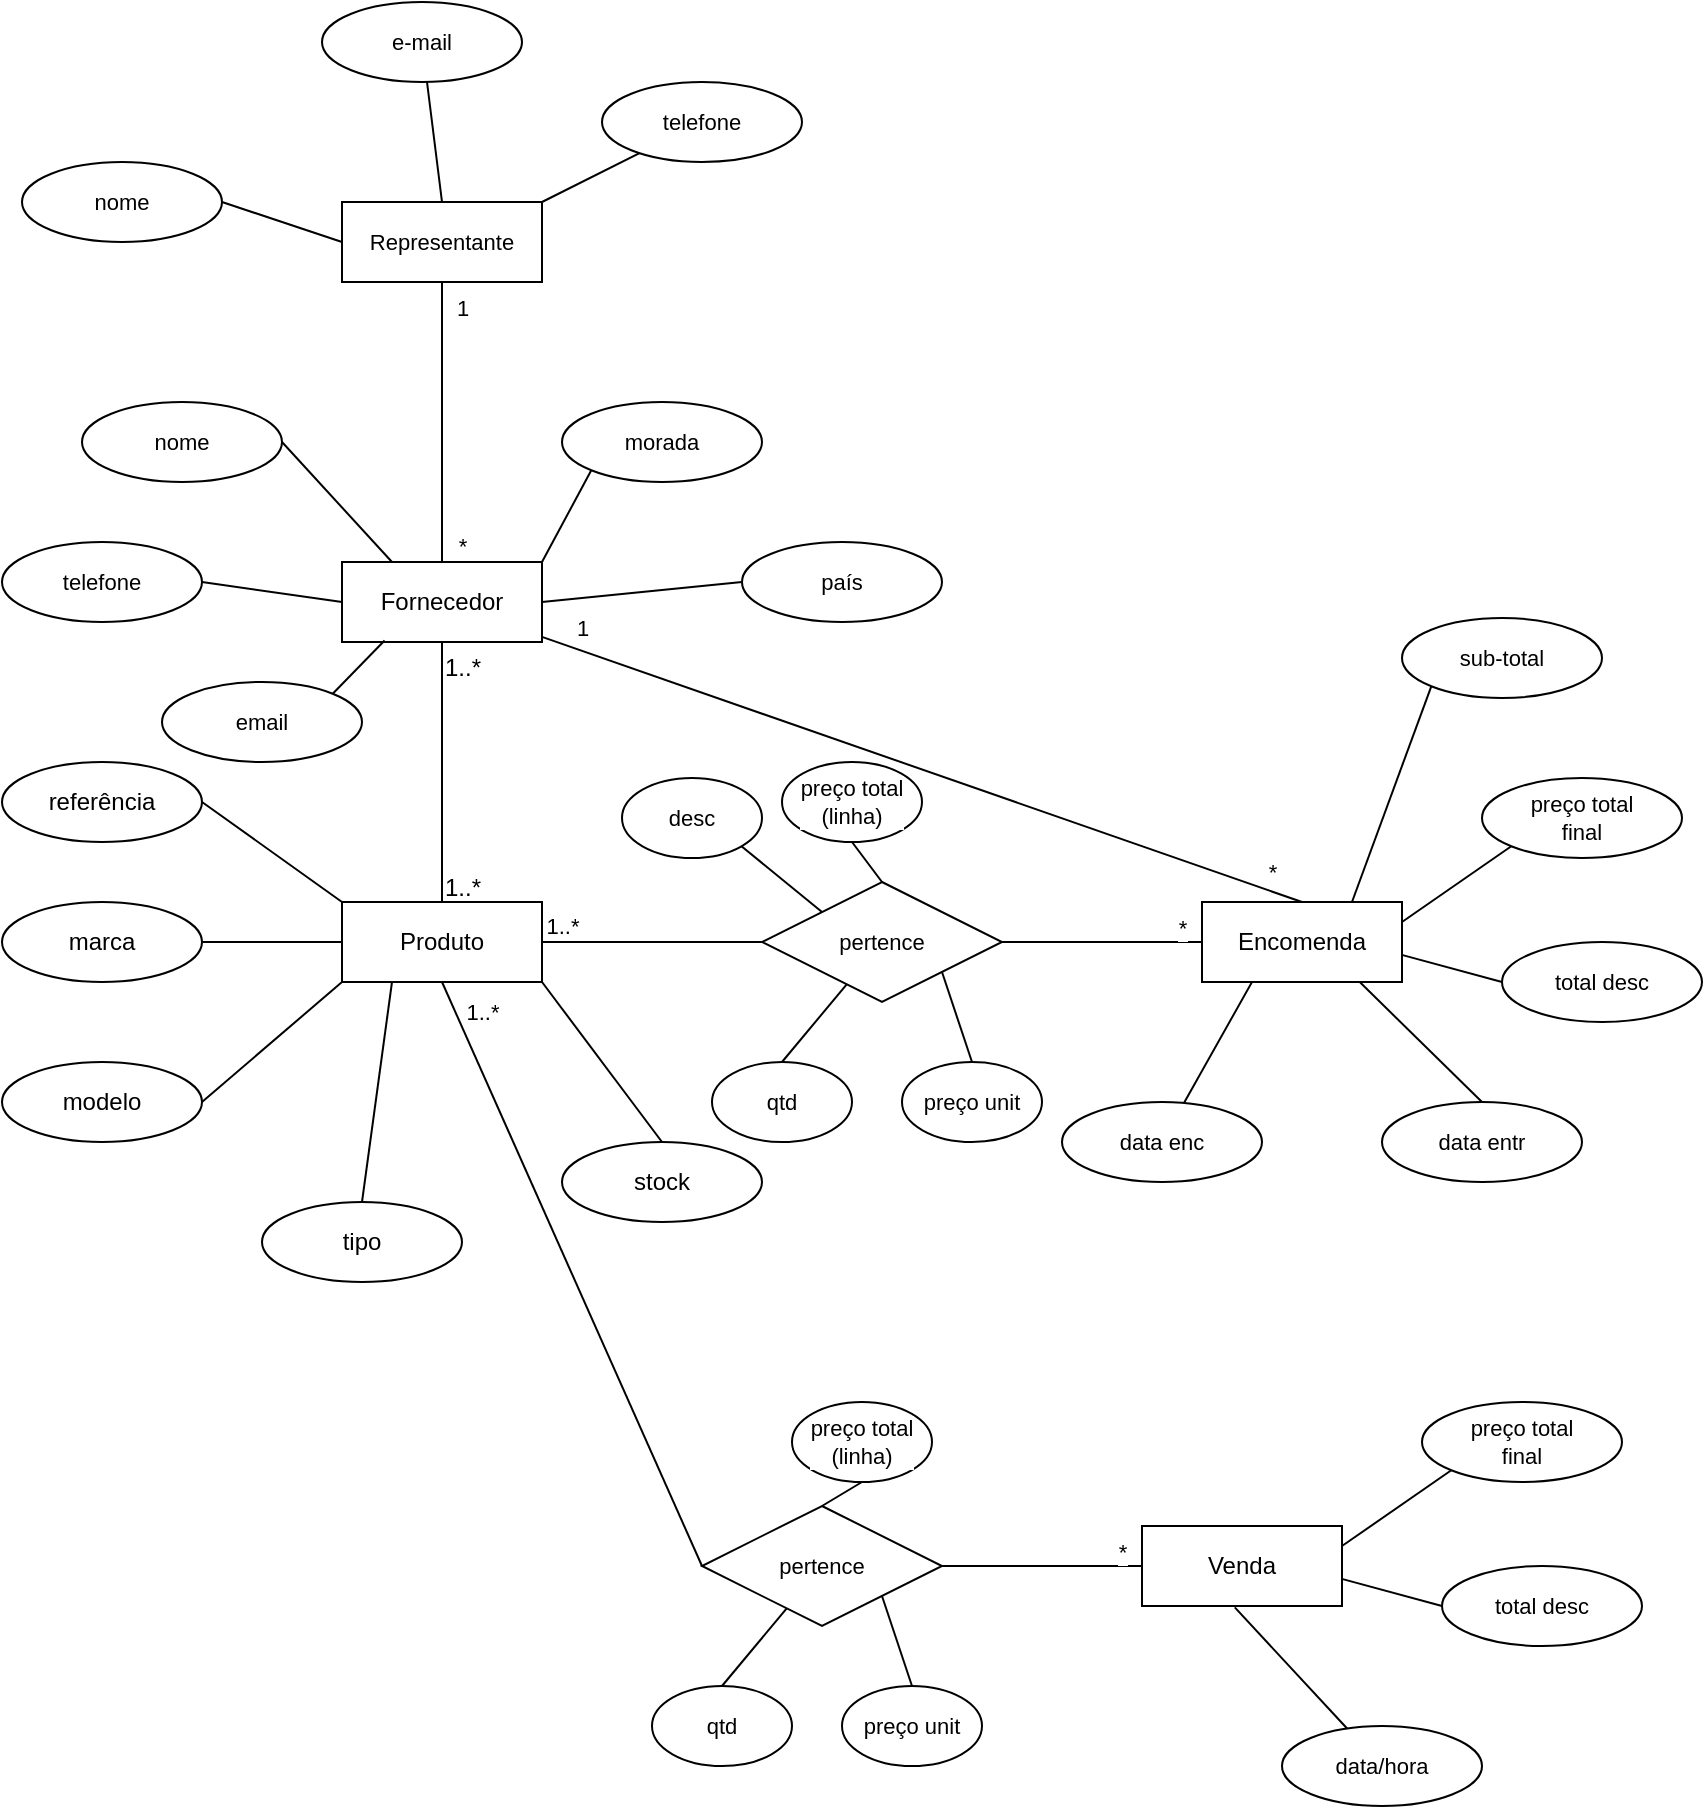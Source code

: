 <mxfile version="23.1.7" type="device">
  <diagram name="Page-1" id="GeEnZaO9FzycQNJALvVD">
    <mxGraphModel dx="1050" dy="1622" grid="1" gridSize="10" guides="1" tooltips="1" connect="1" arrows="1" fold="1" page="1" pageScale="1" pageWidth="850" pageHeight="1100" math="0" shadow="0">
      <root>
        <mxCell id="0" />
        <mxCell id="1" parent="0" />
        <mxCell id="zVkUsoVU_v7CgqDMl3G1-91" style="edgeStyle=none;rounded=0;orthogonalLoop=1;jettySize=auto;html=1;entryX=0.5;entryY=0;entryDx=0;entryDy=0;strokeColor=default;align=center;verticalAlign=middle;fontFamily=Helvetica;fontSize=11;fontColor=default;labelBackgroundColor=default;endArrow=none;endFill=0;" parent="1" source="zVkUsoVU_v7CgqDMl3G1-2" target="zVkUsoVU_v7CgqDMl3G1-3" edge="1">
          <mxGeometry relative="1" as="geometry" />
        </mxCell>
        <mxCell id="zVkUsoVU_v7CgqDMl3G1-2" value="Fornecedor" style="whiteSpace=wrap;html=1;align=center;" parent="1" vertex="1">
          <mxGeometry x="270" y="260" width="100" height="40" as="geometry" />
        </mxCell>
        <mxCell id="zVkUsoVU_v7CgqDMl3G1-3" value="Encomenda" style="whiteSpace=wrap;html=1;align=center;" parent="1" vertex="1">
          <mxGeometry x="700" y="430" width="100" height="40" as="geometry" />
        </mxCell>
        <mxCell id="zVkUsoVU_v7CgqDMl3G1-49" style="edgeStyle=none;rounded=0;orthogonalLoop=1;jettySize=auto;html=1;entryX=0;entryY=0.5;entryDx=0;entryDy=0;strokeColor=default;align=center;verticalAlign=middle;fontFamily=Helvetica;fontSize=11;fontColor=default;labelBackgroundColor=default;endArrow=none;endFill=0;" parent="1" source="zVkUsoVU_v7CgqDMl3G1-4" target="zVkUsoVU_v7CgqDMl3G1-48" edge="1">
          <mxGeometry relative="1" as="geometry" />
        </mxCell>
        <mxCell id="zVkUsoVU_v7CgqDMl3G1-4" value="Produto" style="whiteSpace=wrap;html=1;align=center;" parent="1" vertex="1">
          <mxGeometry x="270" y="430" width="100" height="40" as="geometry" />
        </mxCell>
        <mxCell id="zVkUsoVU_v7CgqDMl3G1-5" value="" style="endArrow=none;html=1;rounded=0;exitX=0.5;exitY=1;exitDx=0;exitDy=0;entryX=0.5;entryY=0;entryDx=0;entryDy=0;" parent="1" source="zVkUsoVU_v7CgqDMl3G1-2" target="zVkUsoVU_v7CgqDMl3G1-4" edge="1">
          <mxGeometry relative="1" as="geometry">
            <mxPoint x="490" y="310" as="sourcePoint" />
            <mxPoint x="650" y="310" as="targetPoint" />
          </mxGeometry>
        </mxCell>
        <mxCell id="zVkUsoVU_v7CgqDMl3G1-6" value="1..*" style="text;html=1;align=center;verticalAlign=middle;resizable=0;points=[];autosize=1;strokeColor=none;fillColor=none;" parent="1" vertex="1">
          <mxGeometry x="310" y="298" width="40" height="30" as="geometry" />
        </mxCell>
        <mxCell id="zVkUsoVU_v7CgqDMl3G1-7" value="1..*" style="text;html=1;align=center;verticalAlign=middle;resizable=0;points=[];autosize=1;strokeColor=none;fillColor=none;" parent="1" vertex="1">
          <mxGeometry x="310" y="408" width="40" height="30" as="geometry" />
        </mxCell>
        <mxCell id="zVkUsoVU_v7CgqDMl3G1-14" style="rounded=0;orthogonalLoop=1;jettySize=auto;html=1;exitX=1;exitY=0.5;exitDx=0;exitDy=0;endArrow=none;endFill=0;entryX=0;entryY=0;entryDx=0;entryDy=0;" parent="1" source="zVkUsoVU_v7CgqDMl3G1-8" target="zVkUsoVU_v7CgqDMl3G1-4" edge="1">
          <mxGeometry relative="1" as="geometry">
            <mxPoint x="240" y="450" as="targetPoint" />
          </mxGeometry>
        </mxCell>
        <mxCell id="zVkUsoVU_v7CgqDMl3G1-8" value="referência" style="ellipse;whiteSpace=wrap;html=1;align=center;" parent="1" vertex="1">
          <mxGeometry x="100" y="360" width="100" height="40" as="geometry" />
        </mxCell>
        <mxCell id="zVkUsoVU_v7CgqDMl3G1-19" style="edgeStyle=none;rounded=0;orthogonalLoop=1;jettySize=auto;html=1;entryX=0;entryY=0.5;entryDx=0;entryDy=0;strokeColor=default;align=center;verticalAlign=middle;fontFamily=Helvetica;fontSize=11;fontColor=default;labelBackgroundColor=default;endArrow=none;endFill=0;" parent="1" source="zVkUsoVU_v7CgqDMl3G1-9" target="zVkUsoVU_v7CgqDMl3G1-4" edge="1">
          <mxGeometry relative="1" as="geometry" />
        </mxCell>
        <mxCell id="zVkUsoVU_v7CgqDMl3G1-9" value="marca" style="ellipse;whiteSpace=wrap;html=1;align=center;" parent="1" vertex="1">
          <mxGeometry x="100" y="430" width="100" height="40" as="geometry" />
        </mxCell>
        <mxCell id="zVkUsoVU_v7CgqDMl3G1-20" style="edgeStyle=none;rounded=0;orthogonalLoop=1;jettySize=auto;html=1;exitX=1;exitY=0.5;exitDx=0;exitDy=0;entryX=0;entryY=1;entryDx=0;entryDy=0;strokeColor=default;align=center;verticalAlign=middle;fontFamily=Helvetica;fontSize=11;fontColor=default;labelBackgroundColor=default;endArrow=none;endFill=0;" parent="1" source="zVkUsoVU_v7CgqDMl3G1-10" target="zVkUsoVU_v7CgqDMl3G1-4" edge="1">
          <mxGeometry relative="1" as="geometry" />
        </mxCell>
        <mxCell id="zVkUsoVU_v7CgqDMl3G1-10" value="modelo" style="ellipse;whiteSpace=wrap;html=1;align=center;" parent="1" vertex="1">
          <mxGeometry x="100" y="510" width="100" height="40" as="geometry" />
        </mxCell>
        <mxCell id="zVkUsoVU_v7CgqDMl3G1-21" style="edgeStyle=none;rounded=0;orthogonalLoop=1;jettySize=auto;html=1;exitX=0.5;exitY=0;exitDx=0;exitDy=0;entryX=0.25;entryY=1;entryDx=0;entryDy=0;strokeColor=default;align=center;verticalAlign=middle;fontFamily=Helvetica;fontSize=11;fontColor=default;labelBackgroundColor=default;endArrow=none;endFill=0;" parent="1" source="zVkUsoVU_v7CgqDMl3G1-11" target="zVkUsoVU_v7CgqDMl3G1-4" edge="1">
          <mxGeometry relative="1" as="geometry" />
        </mxCell>
        <mxCell id="zVkUsoVU_v7CgqDMl3G1-11" value="tipo" style="ellipse;whiteSpace=wrap;html=1;align=center;" parent="1" vertex="1">
          <mxGeometry x="230" y="580" width="100" height="40" as="geometry" />
        </mxCell>
        <mxCell id="zVkUsoVU_v7CgqDMl3G1-22" style="edgeStyle=none;rounded=0;orthogonalLoop=1;jettySize=auto;html=1;exitX=0.5;exitY=0;exitDx=0;exitDy=0;entryX=1;entryY=1;entryDx=0;entryDy=0;strokeColor=default;align=center;verticalAlign=middle;fontFamily=Helvetica;fontSize=11;fontColor=default;labelBackgroundColor=default;endArrow=none;endFill=0;" parent="1" source="zVkUsoVU_v7CgqDMl3G1-13" target="zVkUsoVU_v7CgqDMl3G1-4" edge="1">
          <mxGeometry relative="1" as="geometry" />
        </mxCell>
        <mxCell id="zVkUsoVU_v7CgqDMl3G1-13" value="stock" style="ellipse;whiteSpace=wrap;html=1;align=center;" parent="1" vertex="1">
          <mxGeometry x="380" y="550" width="100" height="40" as="geometry" />
        </mxCell>
        <mxCell id="zVkUsoVU_v7CgqDMl3G1-26" style="edgeStyle=none;rounded=0;orthogonalLoop=1;jettySize=auto;html=1;exitX=1;exitY=0.5;exitDx=0;exitDy=0;entryX=0.25;entryY=0;entryDx=0;entryDy=0;strokeColor=default;align=center;verticalAlign=middle;fontFamily=Helvetica;fontSize=11;fontColor=default;labelBackgroundColor=default;endArrow=none;endFill=0;" parent="1" source="zVkUsoVU_v7CgqDMl3G1-23" target="zVkUsoVU_v7CgqDMl3G1-2" edge="1">
          <mxGeometry relative="1" as="geometry" />
        </mxCell>
        <mxCell id="zVkUsoVU_v7CgqDMl3G1-23" value="nome" style="ellipse;whiteSpace=wrap;html=1;align=center;fontFamily=Helvetica;fontSize=11;fontColor=default;labelBackgroundColor=default;" parent="1" vertex="1">
          <mxGeometry x="140" y="180" width="100" height="40" as="geometry" />
        </mxCell>
        <mxCell id="zVkUsoVU_v7CgqDMl3G1-27" style="edgeStyle=none;rounded=0;orthogonalLoop=1;jettySize=auto;html=1;exitX=1;exitY=0.5;exitDx=0;exitDy=0;entryX=0;entryY=0.5;entryDx=0;entryDy=0;strokeColor=default;align=center;verticalAlign=middle;fontFamily=Helvetica;fontSize=11;fontColor=default;labelBackgroundColor=default;endArrow=none;endFill=0;" parent="1" source="zVkUsoVU_v7CgqDMl3G1-24" target="zVkUsoVU_v7CgqDMl3G1-2" edge="1">
          <mxGeometry relative="1" as="geometry" />
        </mxCell>
        <mxCell id="zVkUsoVU_v7CgqDMl3G1-24" value="telefone" style="ellipse;whiteSpace=wrap;html=1;align=center;fontFamily=Helvetica;fontSize=11;fontColor=default;labelBackgroundColor=default;" parent="1" vertex="1">
          <mxGeometry x="100" y="250" width="100" height="40" as="geometry" />
        </mxCell>
        <mxCell id="zVkUsoVU_v7CgqDMl3G1-25" value="email" style="ellipse;whiteSpace=wrap;html=1;align=center;fontFamily=Helvetica;fontSize=11;fontColor=default;labelBackgroundColor=default;" parent="1" vertex="1">
          <mxGeometry x="180" y="320" width="100" height="40" as="geometry" />
        </mxCell>
        <mxCell id="zVkUsoVU_v7CgqDMl3G1-28" style="edgeStyle=none;rounded=0;orthogonalLoop=1;jettySize=auto;html=1;exitX=1;exitY=0;exitDx=0;exitDy=0;entryX=0.213;entryY=0.982;entryDx=0;entryDy=0;entryPerimeter=0;strokeColor=default;align=center;verticalAlign=middle;fontFamily=Helvetica;fontSize=11;fontColor=default;labelBackgroundColor=default;endArrow=none;endFill=0;" parent="1" source="zVkUsoVU_v7CgqDMl3G1-25" target="zVkUsoVU_v7CgqDMl3G1-2" edge="1">
          <mxGeometry relative="1" as="geometry" />
        </mxCell>
        <mxCell id="zVkUsoVU_v7CgqDMl3G1-32" style="edgeStyle=none;rounded=0;orthogonalLoop=1;jettySize=auto;html=1;exitX=0;exitY=1;exitDx=0;exitDy=0;entryX=1;entryY=0;entryDx=0;entryDy=0;strokeColor=default;align=center;verticalAlign=middle;fontFamily=Helvetica;fontSize=11;fontColor=default;labelBackgroundColor=default;endArrow=none;endFill=0;" parent="1" source="zVkUsoVU_v7CgqDMl3G1-29" target="zVkUsoVU_v7CgqDMl3G1-2" edge="1">
          <mxGeometry relative="1" as="geometry" />
        </mxCell>
        <mxCell id="zVkUsoVU_v7CgqDMl3G1-29" value="morada" style="ellipse;whiteSpace=wrap;html=1;align=center;fontFamily=Helvetica;fontSize=11;fontColor=default;labelBackgroundColor=default;" parent="1" vertex="1">
          <mxGeometry x="380" y="180" width="100" height="40" as="geometry" />
        </mxCell>
        <mxCell id="zVkUsoVU_v7CgqDMl3G1-31" style="edgeStyle=none;rounded=0;orthogonalLoop=1;jettySize=auto;html=1;exitX=0;exitY=0.5;exitDx=0;exitDy=0;entryX=1;entryY=0.5;entryDx=0;entryDy=0;strokeColor=default;align=center;verticalAlign=middle;fontFamily=Helvetica;fontSize=11;fontColor=default;labelBackgroundColor=default;endArrow=none;endFill=0;" parent="1" source="zVkUsoVU_v7CgqDMl3G1-30" target="zVkUsoVU_v7CgqDMl3G1-2" edge="1">
          <mxGeometry relative="1" as="geometry" />
        </mxCell>
        <mxCell id="zVkUsoVU_v7CgqDMl3G1-30" value="país" style="ellipse;whiteSpace=wrap;html=1;align=center;fontFamily=Helvetica;fontSize=11;fontColor=default;labelBackgroundColor=default;" parent="1" vertex="1">
          <mxGeometry x="470" y="250" width="100" height="40" as="geometry" />
        </mxCell>
        <mxCell id="zVkUsoVU_v7CgqDMl3G1-35" style="edgeStyle=none;rounded=0;orthogonalLoop=1;jettySize=auto;html=1;exitX=0.5;exitY=1;exitDx=0;exitDy=0;entryX=0.5;entryY=0;entryDx=0;entryDy=0;strokeColor=default;align=center;verticalAlign=middle;fontFamily=Helvetica;fontSize=11;fontColor=default;labelBackgroundColor=default;endArrow=none;endFill=0;" parent="1" source="zVkUsoVU_v7CgqDMl3G1-33" target="zVkUsoVU_v7CgqDMl3G1-2" edge="1">
          <mxGeometry relative="1" as="geometry" />
        </mxCell>
        <mxCell id="zVkUsoVU_v7CgqDMl3G1-33" value="Representante" style="whiteSpace=wrap;html=1;align=center;fontFamily=Helvetica;fontSize=11;fontColor=default;labelBackgroundColor=default;" parent="1" vertex="1">
          <mxGeometry x="270" y="80" width="100" height="40" as="geometry" />
        </mxCell>
        <mxCell id="zVkUsoVU_v7CgqDMl3G1-40" style="edgeStyle=none;rounded=0;orthogonalLoop=1;jettySize=auto;html=1;exitX=1;exitY=0.5;exitDx=0;exitDy=0;entryX=0;entryY=0.5;entryDx=0;entryDy=0;strokeColor=default;align=center;verticalAlign=middle;fontFamily=Helvetica;fontSize=11;fontColor=default;labelBackgroundColor=default;endArrow=none;endFill=0;" parent="1" source="zVkUsoVU_v7CgqDMl3G1-34" target="zVkUsoVU_v7CgqDMl3G1-33" edge="1">
          <mxGeometry relative="1" as="geometry" />
        </mxCell>
        <mxCell id="zVkUsoVU_v7CgqDMl3G1-34" value="nome" style="ellipse;whiteSpace=wrap;html=1;align=center;fontFamily=Helvetica;fontSize=11;fontColor=default;labelBackgroundColor=default;" parent="1" vertex="1">
          <mxGeometry x="110" y="60" width="100" height="40" as="geometry" />
        </mxCell>
        <mxCell id="zVkUsoVU_v7CgqDMl3G1-36" value="1" style="text;html=1;align=center;verticalAlign=middle;resizable=0;points=[];autosize=1;strokeColor=none;fillColor=none;fontFamily=Helvetica;fontSize=11;fontColor=default;labelBackgroundColor=default;" parent="1" vertex="1">
          <mxGeometry x="315" y="118" width="30" height="30" as="geometry" />
        </mxCell>
        <mxCell id="zVkUsoVU_v7CgqDMl3G1-37" value="*" style="text;html=1;align=center;verticalAlign=middle;resizable=0;points=[];autosize=1;strokeColor=none;fillColor=none;fontFamily=Helvetica;fontSize=11;fontColor=default;labelBackgroundColor=default;" parent="1" vertex="1">
          <mxGeometry x="315" y="237" width="30" height="30" as="geometry" />
        </mxCell>
        <mxCell id="zVkUsoVU_v7CgqDMl3G1-41" style="edgeStyle=none;rounded=0;orthogonalLoop=1;jettySize=auto;html=1;entryX=0.5;entryY=0;entryDx=0;entryDy=0;strokeColor=default;align=center;verticalAlign=middle;fontFamily=Helvetica;fontSize=11;fontColor=default;labelBackgroundColor=default;endArrow=none;endFill=0;" parent="1" source="zVkUsoVU_v7CgqDMl3G1-38" target="zVkUsoVU_v7CgqDMl3G1-33" edge="1">
          <mxGeometry relative="1" as="geometry" />
        </mxCell>
        <mxCell id="zVkUsoVU_v7CgqDMl3G1-38" value="e-mail" style="ellipse;whiteSpace=wrap;html=1;align=center;fontFamily=Helvetica;fontSize=11;fontColor=default;labelBackgroundColor=default;" parent="1" vertex="1">
          <mxGeometry x="260" y="-20" width="100" height="40" as="geometry" />
        </mxCell>
        <mxCell id="zVkUsoVU_v7CgqDMl3G1-42" style="edgeStyle=none;rounded=0;orthogonalLoop=1;jettySize=auto;html=1;entryX=1;entryY=0;entryDx=0;entryDy=0;strokeColor=default;align=center;verticalAlign=middle;fontFamily=Helvetica;fontSize=11;fontColor=default;labelBackgroundColor=default;endArrow=none;endFill=0;" parent="1" source="zVkUsoVU_v7CgqDMl3G1-39" target="zVkUsoVU_v7CgqDMl3G1-33" edge="1">
          <mxGeometry relative="1" as="geometry" />
        </mxCell>
        <mxCell id="zVkUsoVU_v7CgqDMl3G1-39" value="telefone" style="ellipse;whiteSpace=wrap;html=1;align=center;fontFamily=Helvetica;fontSize=11;fontColor=default;labelBackgroundColor=default;" parent="1" vertex="1">
          <mxGeometry x="400" y="20" width="100" height="40" as="geometry" />
        </mxCell>
        <mxCell id="zVkUsoVU_v7CgqDMl3G1-45" style="edgeStyle=none;rounded=0;orthogonalLoop=1;jettySize=auto;html=1;entryX=0.25;entryY=1;entryDx=0;entryDy=0;strokeColor=default;align=center;verticalAlign=middle;fontFamily=Helvetica;fontSize=11;fontColor=default;labelBackgroundColor=default;endArrow=none;endFill=0;" parent="1" source="zVkUsoVU_v7CgqDMl3G1-43" target="zVkUsoVU_v7CgqDMl3G1-3" edge="1">
          <mxGeometry relative="1" as="geometry" />
        </mxCell>
        <mxCell id="zVkUsoVU_v7CgqDMl3G1-43" value="data enc" style="ellipse;whiteSpace=wrap;html=1;align=center;fontFamily=Helvetica;fontSize=11;fontColor=default;labelBackgroundColor=default;" parent="1" vertex="1">
          <mxGeometry x="630" y="530" width="100" height="40" as="geometry" />
        </mxCell>
        <mxCell id="zVkUsoVU_v7CgqDMl3G1-44" value="data entr" style="ellipse;whiteSpace=wrap;html=1;align=center;fontFamily=Helvetica;fontSize=11;fontColor=default;labelBackgroundColor=default;" parent="1" vertex="1">
          <mxGeometry x="790" y="530" width="100" height="40" as="geometry" />
        </mxCell>
        <mxCell id="zVkUsoVU_v7CgqDMl3G1-46" style="edgeStyle=none;rounded=0;orthogonalLoop=1;jettySize=auto;html=1;exitX=0.5;exitY=0;exitDx=0;exitDy=0;entryX=0.79;entryY=1.004;entryDx=0;entryDy=0;entryPerimeter=0;strokeColor=default;align=center;verticalAlign=middle;fontFamily=Helvetica;fontSize=11;fontColor=default;labelBackgroundColor=default;endArrow=none;endFill=0;" parent="1" source="zVkUsoVU_v7CgqDMl3G1-44" target="zVkUsoVU_v7CgqDMl3G1-3" edge="1">
          <mxGeometry relative="1" as="geometry" />
        </mxCell>
        <mxCell id="zVkUsoVU_v7CgqDMl3G1-50" style="edgeStyle=none;rounded=0;orthogonalLoop=1;jettySize=auto;html=1;exitX=1;exitY=0.5;exitDx=0;exitDy=0;entryX=0;entryY=0.5;entryDx=0;entryDy=0;strokeColor=default;align=center;verticalAlign=middle;fontFamily=Helvetica;fontSize=11;fontColor=default;labelBackgroundColor=default;endArrow=none;endFill=0;" parent="1" source="zVkUsoVU_v7CgqDMl3G1-48" target="zVkUsoVU_v7CgqDMl3G1-3" edge="1">
          <mxGeometry relative="1" as="geometry" />
        </mxCell>
        <mxCell id="zVkUsoVU_v7CgqDMl3G1-48" value="pertence" style="shape=rhombus;perimeter=rhombusPerimeter;whiteSpace=wrap;html=1;align=center;fontFamily=Helvetica;fontSize=11;fontColor=default;labelBackgroundColor=default;" parent="1" vertex="1">
          <mxGeometry x="480" y="420" width="120" height="60" as="geometry" />
        </mxCell>
        <mxCell id="zVkUsoVU_v7CgqDMl3G1-55" style="edgeStyle=none;rounded=0;orthogonalLoop=1;jettySize=auto;html=1;exitX=0.5;exitY=0;exitDx=0;exitDy=0;strokeColor=default;align=center;verticalAlign=middle;fontFamily=Helvetica;fontSize=11;fontColor=default;labelBackgroundColor=default;endArrow=none;endFill=0;" parent="1" source="zVkUsoVU_v7CgqDMl3G1-51" target="zVkUsoVU_v7CgqDMl3G1-48" edge="1">
          <mxGeometry relative="1" as="geometry" />
        </mxCell>
        <mxCell id="zVkUsoVU_v7CgqDMl3G1-51" value="qtd" style="ellipse;whiteSpace=wrap;html=1;align=center;fontFamily=Helvetica;fontSize=11;fontColor=default;labelBackgroundColor=default;" parent="1" vertex="1">
          <mxGeometry x="455" y="510" width="70" height="40" as="geometry" />
        </mxCell>
        <mxCell id="zVkUsoVU_v7CgqDMl3G1-56" style="edgeStyle=none;rounded=0;orthogonalLoop=1;jettySize=auto;html=1;exitX=0.5;exitY=0;exitDx=0;exitDy=0;entryX=1;entryY=1;entryDx=0;entryDy=0;strokeColor=default;align=center;verticalAlign=middle;fontFamily=Helvetica;fontSize=11;fontColor=default;labelBackgroundColor=default;endArrow=none;endFill=0;" parent="1" source="zVkUsoVU_v7CgqDMl3G1-52" target="zVkUsoVU_v7CgqDMl3G1-48" edge="1">
          <mxGeometry relative="1" as="geometry" />
        </mxCell>
        <mxCell id="zVkUsoVU_v7CgqDMl3G1-52" value="preço unit" style="ellipse;whiteSpace=wrap;html=1;align=center;fontFamily=Helvetica;fontSize=11;fontColor=default;labelBackgroundColor=default;" parent="1" vertex="1">
          <mxGeometry x="550" y="510" width="70" height="40" as="geometry" />
        </mxCell>
        <mxCell id="zVkUsoVU_v7CgqDMl3G1-57" style="edgeStyle=none;rounded=0;orthogonalLoop=1;jettySize=auto;html=1;exitX=1;exitY=1;exitDx=0;exitDy=0;entryX=0;entryY=0;entryDx=0;entryDy=0;strokeColor=default;align=center;verticalAlign=middle;fontFamily=Helvetica;fontSize=11;fontColor=default;labelBackgroundColor=default;endArrow=none;endFill=0;" parent="1" source="zVkUsoVU_v7CgqDMl3G1-53" target="zVkUsoVU_v7CgqDMl3G1-48" edge="1">
          <mxGeometry relative="1" as="geometry" />
        </mxCell>
        <mxCell id="zVkUsoVU_v7CgqDMl3G1-53" value="desc" style="ellipse;whiteSpace=wrap;html=1;align=center;fontFamily=Helvetica;fontSize=11;fontColor=default;labelBackgroundColor=default;" parent="1" vertex="1">
          <mxGeometry x="410" y="368" width="70" height="40" as="geometry" />
        </mxCell>
        <mxCell id="zVkUsoVU_v7CgqDMl3G1-58" style="edgeStyle=none;rounded=0;orthogonalLoop=1;jettySize=auto;html=1;exitX=0.5;exitY=1;exitDx=0;exitDy=0;entryX=0.5;entryY=0;entryDx=0;entryDy=0;strokeColor=default;align=center;verticalAlign=middle;fontFamily=Helvetica;fontSize=11;fontColor=default;labelBackgroundColor=default;endArrow=none;endFill=0;" parent="1" source="zVkUsoVU_v7CgqDMl3G1-54" target="zVkUsoVU_v7CgqDMl3G1-48" edge="1">
          <mxGeometry relative="1" as="geometry" />
        </mxCell>
        <mxCell id="zVkUsoVU_v7CgqDMl3G1-54" value="preço total&lt;br&gt;(linha)" style="ellipse;whiteSpace=wrap;html=1;align=center;fontFamily=Helvetica;fontSize=11;fontColor=default;labelBackgroundColor=default;" parent="1" vertex="1">
          <mxGeometry x="490" y="360" width="70" height="40" as="geometry" />
        </mxCell>
        <mxCell id="zVkUsoVU_v7CgqDMl3G1-59" value="total desc" style="ellipse;whiteSpace=wrap;html=1;align=center;fontFamily=Helvetica;fontSize=11;fontColor=default;labelBackgroundColor=default;" parent="1" vertex="1">
          <mxGeometry x="850" y="450" width="100" height="40" as="geometry" />
        </mxCell>
        <mxCell id="zVkUsoVU_v7CgqDMl3G1-63" style="edgeStyle=none;rounded=0;orthogonalLoop=1;jettySize=auto;html=1;exitX=0;exitY=1;exitDx=0;exitDy=0;entryX=1;entryY=0.25;entryDx=0;entryDy=0;strokeColor=default;align=center;verticalAlign=middle;fontFamily=Helvetica;fontSize=11;fontColor=default;labelBackgroundColor=default;endArrow=none;endFill=0;" parent="1" source="zVkUsoVU_v7CgqDMl3G1-60" target="zVkUsoVU_v7CgqDMl3G1-3" edge="1">
          <mxGeometry relative="1" as="geometry" />
        </mxCell>
        <mxCell id="zVkUsoVU_v7CgqDMl3G1-60" value="preço total&lt;br&gt;final" style="ellipse;whiteSpace=wrap;html=1;align=center;fontFamily=Helvetica;fontSize=11;fontColor=default;labelBackgroundColor=default;" parent="1" vertex="1">
          <mxGeometry x="840" y="368" width="100" height="40" as="geometry" />
        </mxCell>
        <mxCell id="zVkUsoVU_v7CgqDMl3G1-62" style="edgeStyle=none;rounded=0;orthogonalLoop=1;jettySize=auto;html=1;exitX=0;exitY=1;exitDx=0;exitDy=0;entryX=0.75;entryY=0;entryDx=0;entryDy=0;strokeColor=default;align=center;verticalAlign=middle;fontFamily=Helvetica;fontSize=11;fontColor=default;labelBackgroundColor=default;endArrow=none;endFill=0;" parent="1" source="zVkUsoVU_v7CgqDMl3G1-61" target="zVkUsoVU_v7CgqDMl3G1-3" edge="1">
          <mxGeometry relative="1" as="geometry" />
        </mxCell>
        <mxCell id="zVkUsoVU_v7CgqDMl3G1-61" value="sub-total" style="ellipse;whiteSpace=wrap;html=1;align=center;fontFamily=Helvetica;fontSize=11;fontColor=default;labelBackgroundColor=default;" parent="1" vertex="1">
          <mxGeometry x="800" y="288" width="100" height="40" as="geometry" />
        </mxCell>
        <mxCell id="zVkUsoVU_v7CgqDMl3G1-64" style="edgeStyle=none;rounded=0;orthogonalLoop=1;jettySize=auto;html=1;exitX=0;exitY=0.5;exitDx=0;exitDy=0;entryX=0.999;entryY=0.661;entryDx=0;entryDy=0;entryPerimeter=0;strokeColor=default;align=center;verticalAlign=middle;fontFamily=Helvetica;fontSize=11;fontColor=default;labelBackgroundColor=default;endArrow=none;endFill=0;" parent="1" source="zVkUsoVU_v7CgqDMl3G1-59" target="zVkUsoVU_v7CgqDMl3G1-3" edge="1">
          <mxGeometry relative="1" as="geometry" />
        </mxCell>
        <mxCell id="zVkUsoVU_v7CgqDMl3G1-65" value="*" style="text;html=1;align=center;verticalAlign=middle;resizable=0;points=[];autosize=1;strokeColor=none;fillColor=none;fontFamily=Helvetica;fontSize=11;fontColor=default;labelBackgroundColor=default;" parent="1" vertex="1">
          <mxGeometry x="675" y="428" width="30" height="30" as="geometry" />
        </mxCell>
        <mxCell id="zVkUsoVU_v7CgqDMl3G1-66" value="1..*" style="text;html=1;align=center;verticalAlign=middle;resizable=0;points=[];autosize=1;strokeColor=none;fillColor=none;fontFamily=Helvetica;fontSize=11;fontColor=default;labelBackgroundColor=default;" parent="1" vertex="1">
          <mxGeometry x="360" y="427" width="40" height="30" as="geometry" />
        </mxCell>
        <mxCell id="zVkUsoVU_v7CgqDMl3G1-67" value="Venda" style="whiteSpace=wrap;html=1;align=center;" parent="1" vertex="1">
          <mxGeometry x="670" y="742" width="100" height="40" as="geometry" />
        </mxCell>
        <mxCell id="zVkUsoVU_v7CgqDMl3G1-68" style="edgeStyle=none;rounded=0;orthogonalLoop=1;jettySize=auto;html=1;strokeColor=default;align=center;verticalAlign=middle;fontFamily=Helvetica;fontSize=11;fontColor=default;labelBackgroundColor=default;endArrow=none;endFill=0;entryX=0.464;entryY=1.018;entryDx=0;entryDy=0;entryPerimeter=0;" parent="1" source="zVkUsoVU_v7CgqDMl3G1-69" target="zVkUsoVU_v7CgqDMl3G1-67" edge="1">
          <mxGeometry relative="1" as="geometry">
            <mxPoint x="710" y="790" as="targetPoint" />
          </mxGeometry>
        </mxCell>
        <mxCell id="zVkUsoVU_v7CgqDMl3G1-69" value="data/hora" style="ellipse;whiteSpace=wrap;html=1;align=center;fontFamily=Helvetica;fontSize=11;fontColor=default;labelBackgroundColor=default;" parent="1" vertex="1">
          <mxGeometry x="740" y="842" width="100" height="40" as="geometry" />
        </mxCell>
        <mxCell id="zVkUsoVU_v7CgqDMl3G1-72" style="edgeStyle=none;rounded=0;orthogonalLoop=1;jettySize=auto;html=1;exitX=1;exitY=0.5;exitDx=0;exitDy=0;entryX=0;entryY=0.5;entryDx=0;entryDy=0;strokeColor=default;align=center;verticalAlign=middle;fontFamily=Helvetica;fontSize=11;fontColor=default;labelBackgroundColor=default;endArrow=none;endFill=0;" parent="1" source="zVkUsoVU_v7CgqDMl3G1-73" target="zVkUsoVU_v7CgqDMl3G1-67" edge="1">
          <mxGeometry relative="1" as="geometry" />
        </mxCell>
        <mxCell id="zVkUsoVU_v7CgqDMl3G1-89" style="edgeStyle=none;rounded=0;orthogonalLoop=1;jettySize=auto;html=1;exitX=0;exitY=0.5;exitDx=0;exitDy=0;entryX=0.5;entryY=1;entryDx=0;entryDy=0;strokeColor=default;align=center;verticalAlign=middle;fontFamily=Helvetica;fontSize=11;fontColor=default;labelBackgroundColor=default;endArrow=none;endFill=0;" parent="1" source="zVkUsoVU_v7CgqDMl3G1-73" target="zVkUsoVU_v7CgqDMl3G1-4" edge="1">
          <mxGeometry relative="1" as="geometry" />
        </mxCell>
        <mxCell id="zVkUsoVU_v7CgqDMl3G1-73" value="pertence" style="shape=rhombus;perimeter=rhombusPerimeter;whiteSpace=wrap;html=1;align=center;fontFamily=Helvetica;fontSize=11;fontColor=default;labelBackgroundColor=default;" parent="1" vertex="1">
          <mxGeometry x="450" y="732" width="120" height="60" as="geometry" />
        </mxCell>
        <mxCell id="zVkUsoVU_v7CgqDMl3G1-74" style="edgeStyle=none;rounded=0;orthogonalLoop=1;jettySize=auto;html=1;exitX=0.5;exitY=0;exitDx=0;exitDy=0;strokeColor=default;align=center;verticalAlign=middle;fontFamily=Helvetica;fontSize=11;fontColor=default;labelBackgroundColor=default;endArrow=none;endFill=0;" parent="1" source="zVkUsoVU_v7CgqDMl3G1-75" target="zVkUsoVU_v7CgqDMl3G1-73" edge="1">
          <mxGeometry relative="1" as="geometry" />
        </mxCell>
        <mxCell id="zVkUsoVU_v7CgqDMl3G1-75" value="qtd" style="ellipse;whiteSpace=wrap;html=1;align=center;fontFamily=Helvetica;fontSize=11;fontColor=default;labelBackgroundColor=default;" parent="1" vertex="1">
          <mxGeometry x="425" y="822" width="70" height="40" as="geometry" />
        </mxCell>
        <mxCell id="zVkUsoVU_v7CgqDMl3G1-76" style="edgeStyle=none;rounded=0;orthogonalLoop=1;jettySize=auto;html=1;exitX=0.5;exitY=0;exitDx=0;exitDy=0;entryX=1;entryY=1;entryDx=0;entryDy=0;strokeColor=default;align=center;verticalAlign=middle;fontFamily=Helvetica;fontSize=11;fontColor=default;labelBackgroundColor=default;endArrow=none;endFill=0;" parent="1" source="zVkUsoVU_v7CgqDMl3G1-77" target="zVkUsoVU_v7CgqDMl3G1-73" edge="1">
          <mxGeometry relative="1" as="geometry" />
        </mxCell>
        <mxCell id="zVkUsoVU_v7CgqDMl3G1-77" value="preço unit" style="ellipse;whiteSpace=wrap;html=1;align=center;fontFamily=Helvetica;fontSize=11;fontColor=default;labelBackgroundColor=default;" parent="1" vertex="1">
          <mxGeometry x="520" y="822" width="70" height="40" as="geometry" />
        </mxCell>
        <mxCell id="zVkUsoVU_v7CgqDMl3G1-80" style="edgeStyle=none;rounded=0;orthogonalLoop=1;jettySize=auto;html=1;exitX=0.5;exitY=1;exitDx=0;exitDy=0;entryX=0.5;entryY=0;entryDx=0;entryDy=0;strokeColor=default;align=center;verticalAlign=middle;fontFamily=Helvetica;fontSize=11;fontColor=default;labelBackgroundColor=default;endArrow=none;endFill=0;" parent="1" source="zVkUsoVU_v7CgqDMl3G1-81" target="zVkUsoVU_v7CgqDMl3G1-73" edge="1">
          <mxGeometry relative="1" as="geometry" />
        </mxCell>
        <mxCell id="zVkUsoVU_v7CgqDMl3G1-81" value="preço total&lt;br&gt;(linha)" style="ellipse;whiteSpace=wrap;html=1;align=center;fontFamily=Helvetica;fontSize=11;fontColor=default;labelBackgroundColor=default;" parent="1" vertex="1">
          <mxGeometry x="495" y="680" width="70" height="40" as="geometry" />
        </mxCell>
        <mxCell id="zVkUsoVU_v7CgqDMl3G1-82" value="total desc" style="ellipse;whiteSpace=wrap;html=1;align=center;fontFamily=Helvetica;fontSize=11;fontColor=default;labelBackgroundColor=default;" parent="1" vertex="1">
          <mxGeometry x="820" y="762" width="100" height="40" as="geometry" />
        </mxCell>
        <mxCell id="zVkUsoVU_v7CgqDMl3G1-83" style="edgeStyle=none;rounded=0;orthogonalLoop=1;jettySize=auto;html=1;exitX=0;exitY=1;exitDx=0;exitDy=0;entryX=1;entryY=0.25;entryDx=0;entryDy=0;strokeColor=default;align=center;verticalAlign=middle;fontFamily=Helvetica;fontSize=11;fontColor=default;labelBackgroundColor=default;endArrow=none;endFill=0;" parent="1" source="zVkUsoVU_v7CgqDMl3G1-84" target="zVkUsoVU_v7CgqDMl3G1-67" edge="1">
          <mxGeometry relative="1" as="geometry" />
        </mxCell>
        <mxCell id="zVkUsoVU_v7CgqDMl3G1-84" value="preço total&lt;br&gt;final" style="ellipse;whiteSpace=wrap;html=1;align=center;fontFamily=Helvetica;fontSize=11;fontColor=default;labelBackgroundColor=default;" parent="1" vertex="1">
          <mxGeometry x="810" y="680" width="100" height="40" as="geometry" />
        </mxCell>
        <mxCell id="zVkUsoVU_v7CgqDMl3G1-87" style="edgeStyle=none;rounded=0;orthogonalLoop=1;jettySize=auto;html=1;exitX=0;exitY=0.5;exitDx=0;exitDy=0;entryX=0.999;entryY=0.661;entryDx=0;entryDy=0;entryPerimeter=0;strokeColor=default;align=center;verticalAlign=middle;fontFamily=Helvetica;fontSize=11;fontColor=default;labelBackgroundColor=default;endArrow=none;endFill=0;" parent="1" source="zVkUsoVU_v7CgqDMl3G1-82" target="zVkUsoVU_v7CgqDMl3G1-67" edge="1">
          <mxGeometry relative="1" as="geometry" />
        </mxCell>
        <mxCell id="zVkUsoVU_v7CgqDMl3G1-88" value="*" style="text;html=1;align=center;verticalAlign=middle;resizable=0;points=[];autosize=1;strokeColor=none;fillColor=none;fontFamily=Helvetica;fontSize=11;fontColor=default;labelBackgroundColor=default;" parent="1" vertex="1">
          <mxGeometry x="645" y="740" width="30" height="30" as="geometry" />
        </mxCell>
        <mxCell id="zVkUsoVU_v7CgqDMl3G1-90" value="1..*" style="text;html=1;align=center;verticalAlign=middle;resizable=0;points=[];autosize=1;strokeColor=none;fillColor=none;fontFamily=Helvetica;fontSize=11;fontColor=default;labelBackgroundColor=default;" parent="1" vertex="1">
          <mxGeometry x="320" y="470" width="40" height="30" as="geometry" />
        </mxCell>
        <mxCell id="zVkUsoVU_v7CgqDMl3G1-92" value="1" style="text;html=1;align=center;verticalAlign=middle;resizable=0;points=[];autosize=1;strokeColor=none;fillColor=none;fontFamily=Helvetica;fontSize=11;fontColor=default;labelBackgroundColor=default;" parent="1" vertex="1">
          <mxGeometry x="375" y="278" width="30" height="30" as="geometry" />
        </mxCell>
        <mxCell id="zVkUsoVU_v7CgqDMl3G1-93" value="*" style="text;html=1;align=center;verticalAlign=middle;resizable=0;points=[];autosize=1;strokeColor=none;fillColor=none;fontFamily=Helvetica;fontSize=11;fontColor=default;labelBackgroundColor=default;" parent="1" vertex="1">
          <mxGeometry x="720" y="400" width="30" height="30" as="geometry" />
        </mxCell>
      </root>
    </mxGraphModel>
  </diagram>
</mxfile>
